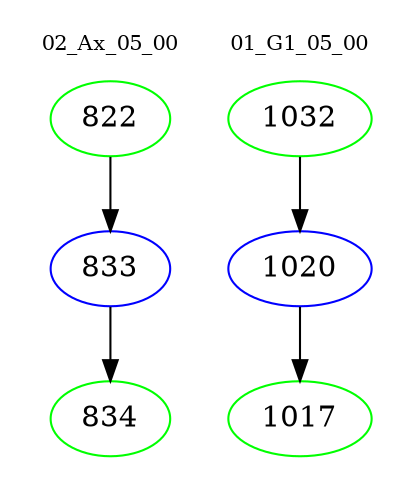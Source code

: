 digraph{
subgraph cluster_0 {
color = white
label = "02_Ax_05_00";
fontsize=10;
T0_822 [label="822", color="green"]
T0_822 -> T0_833 [color="black"]
T0_833 [label="833", color="blue"]
T0_833 -> T0_834 [color="black"]
T0_834 [label="834", color="green"]
}
subgraph cluster_1 {
color = white
label = "01_G1_05_00";
fontsize=10;
T1_1032 [label="1032", color="green"]
T1_1032 -> T1_1020 [color="black"]
T1_1020 [label="1020", color="blue"]
T1_1020 -> T1_1017 [color="black"]
T1_1017 [label="1017", color="green"]
}
}

